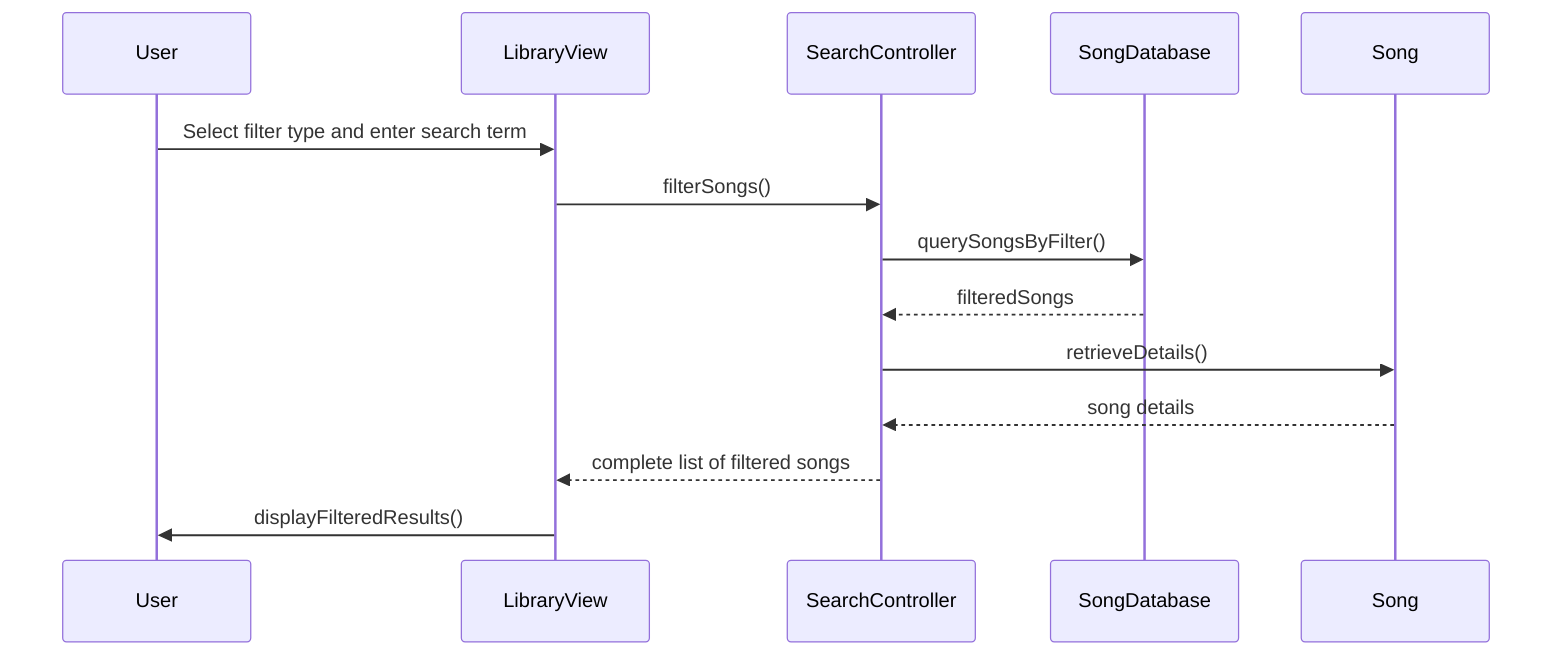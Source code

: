 sequenceDiagram
    participant User
    participant LibraryView
    participant SearchController
    participant SongDatabase
    participant Song
    
    User->>LibraryView: Select filter type and enter search term
    LibraryView->>SearchController: filterSongs()
    SearchController->>SongDatabase: querySongsByFilter()
    SongDatabase-->>SearchController: filteredSongs
    SearchController->>Song: retrieveDetails()
    Song-->>SearchController: song details
    SearchController-->>LibraryView: complete list of filtered songs
    LibraryView->>User: displayFilteredResults()